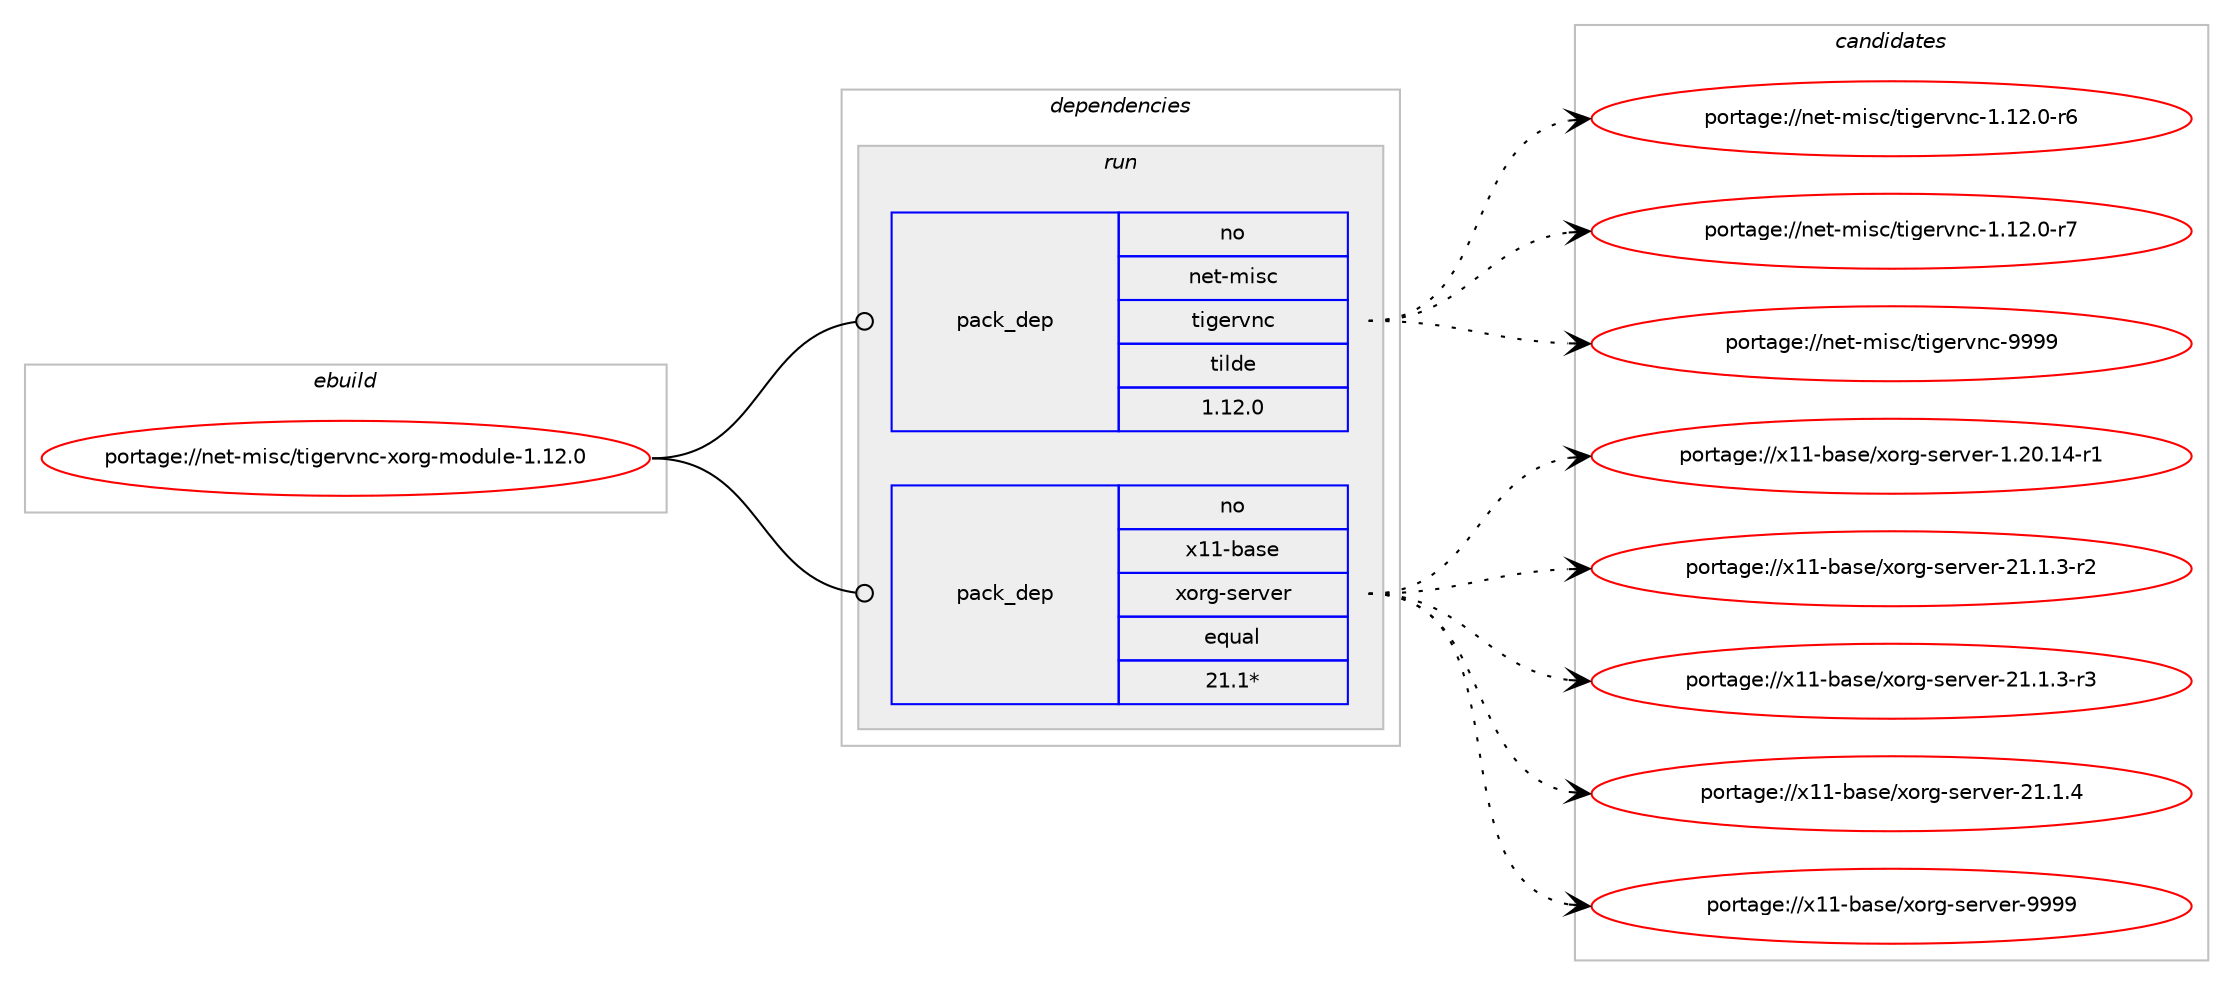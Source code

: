 digraph prolog {

# *************
# Graph options
# *************

newrank=true;
concentrate=true;
compound=true;
graph [rankdir=LR,fontname=Helvetica,fontsize=10,ranksep=1.5];#, ranksep=2.5, nodesep=0.2];
edge  [arrowhead=vee];
node  [fontname=Helvetica,fontsize=10];

# **********
# The ebuild
# **********

subgraph cluster_leftcol {
color=gray;
label=<<i>ebuild</i>>;
id [label="portage://net-misc/tigervnc-xorg-module-1.12.0", color=red, width=4, href="../net-misc/tigervnc-xorg-module-1.12.0.svg"];
}

# ****************
# The dependencies
# ****************

subgraph cluster_midcol {
color=gray;
label=<<i>dependencies</i>>;
subgraph cluster_compile {
fillcolor="#eeeeee";
style=filled;
label=<<i>compile</i>>;
}
subgraph cluster_compileandrun {
fillcolor="#eeeeee";
style=filled;
label=<<i>compile and run</i>>;
}
subgraph cluster_run {
fillcolor="#eeeeee";
style=filled;
label=<<i>run</i>>;
subgraph pack52 {
dependency205 [label=<<TABLE BORDER="0" CELLBORDER="1" CELLSPACING="0" CELLPADDING="4" WIDTH="220"><TR><TD ROWSPAN="6" CELLPADDING="30">pack_dep</TD></TR><TR><TD WIDTH="110">no</TD></TR><TR><TD>net-misc</TD></TR><TR><TD>tigervnc</TD></TR><TR><TD>tilde</TD></TR><TR><TD>1.12.0</TD></TR></TABLE>>, shape=none, color=blue];
}
id:e -> dependency205:w [weight=20,style="solid",arrowhead="odot"];
subgraph pack53 {
dependency206 [label=<<TABLE BORDER="0" CELLBORDER="1" CELLSPACING="0" CELLPADDING="4" WIDTH="220"><TR><TD ROWSPAN="6" CELLPADDING="30">pack_dep</TD></TR><TR><TD WIDTH="110">no</TD></TR><TR><TD>x11-base</TD></TR><TR><TD>xorg-server</TD></TR><TR><TD>equal</TD></TR><TR><TD>21.1*</TD></TR></TABLE>>, shape=none, color=blue];
}
id:e -> dependency206:w [weight=20,style="solid",arrowhead="odot"];
}
}

# **************
# The candidates
# **************

subgraph cluster_choices {
rank=same;
color=gray;
label=<<i>candidates</i>>;

subgraph choice52 {
color=black;
nodesep=1;
choice11010111645109105115994711610510310111411811099454946495046484511454 [label="portage://net-misc/tigervnc-1.12.0-r6", color=red, width=4,href="../net-misc/tigervnc-1.12.0-r6.svg"];
choice11010111645109105115994711610510310111411811099454946495046484511455 [label="portage://net-misc/tigervnc-1.12.0-r7", color=red, width=4,href="../net-misc/tigervnc-1.12.0-r7.svg"];
choice110101116451091051159947116105103101114118110994557575757 [label="portage://net-misc/tigervnc-9999", color=red, width=4,href="../net-misc/tigervnc-9999.svg"];
dependency205:e -> choice11010111645109105115994711610510310111411811099454946495046484511454:w [style=dotted,weight="100"];
dependency205:e -> choice11010111645109105115994711610510310111411811099454946495046484511455:w [style=dotted,weight="100"];
dependency205:e -> choice110101116451091051159947116105103101114118110994557575757:w [style=dotted,weight="100"];
}
subgraph choice53 {
color=black;
nodesep=1;
choice1204949459897115101471201111141034511510111411810111445494650484649524511449 [label="portage://x11-base/xorg-server-1.20.14-r1", color=red, width=4,href="../x11-base/xorg-server-1.20.14-r1.svg"];
choice12049494598971151014712011111410345115101114118101114455049464946514511450 [label="portage://x11-base/xorg-server-21.1.3-r2", color=red, width=4,href="../x11-base/xorg-server-21.1.3-r2.svg"];
choice12049494598971151014712011111410345115101114118101114455049464946514511451 [label="portage://x11-base/xorg-server-21.1.3-r3", color=red, width=4,href="../x11-base/xorg-server-21.1.3-r3.svg"];
choice1204949459897115101471201111141034511510111411810111445504946494652 [label="portage://x11-base/xorg-server-21.1.4", color=red, width=4,href="../x11-base/xorg-server-21.1.4.svg"];
choice120494945989711510147120111114103451151011141181011144557575757 [label="portage://x11-base/xorg-server-9999", color=red, width=4,href="../x11-base/xorg-server-9999.svg"];
dependency206:e -> choice1204949459897115101471201111141034511510111411810111445494650484649524511449:w [style=dotted,weight="100"];
dependency206:e -> choice12049494598971151014712011111410345115101114118101114455049464946514511450:w [style=dotted,weight="100"];
dependency206:e -> choice12049494598971151014712011111410345115101114118101114455049464946514511451:w [style=dotted,weight="100"];
dependency206:e -> choice1204949459897115101471201111141034511510111411810111445504946494652:w [style=dotted,weight="100"];
dependency206:e -> choice120494945989711510147120111114103451151011141181011144557575757:w [style=dotted,weight="100"];
}
}

}
